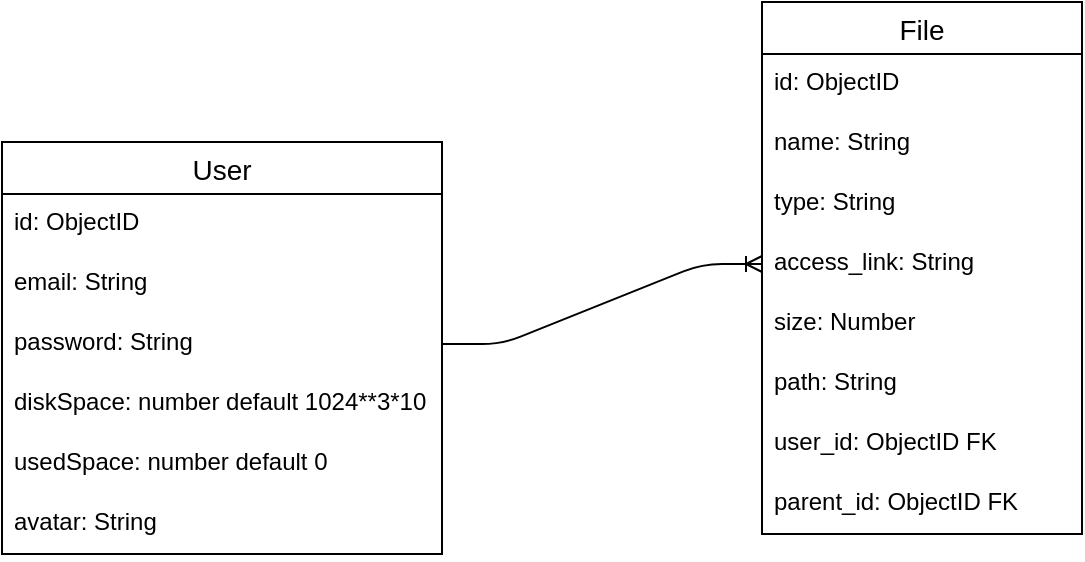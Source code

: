 <mxfile version="14.8.1" type="github"><diagram id="JdIFLD_9-DEs9N7kqQCk" name="Page-1"><mxGraphModel dx="1422" dy="796" grid="1" gridSize="10" guides="1" tooltips="1" connect="1" arrows="1" fold="1" page="1" pageScale="1" pageWidth="1169" pageHeight="827" math="0" shadow="0"><root><mxCell id="0"/><mxCell id="1" parent="0"/><mxCell id="EBrARNteU3-TlSEKYX2H-1" value="User" style="swimlane;fontStyle=0;childLayout=stackLayout;horizontal=1;startSize=26;horizontalStack=0;resizeParent=1;resizeParentMax=0;resizeLast=0;collapsible=1;marginBottom=0;align=center;fontSize=14;" vertex="1" parent="1"><mxGeometry x="200" y="200" width="220" height="206" as="geometry"/></mxCell><mxCell id="EBrARNteU3-TlSEKYX2H-2" value="id: ObjectID" style="text;strokeColor=none;fillColor=none;spacingLeft=4;spacingRight=4;overflow=hidden;rotatable=0;points=[[0,0.5],[1,0.5]];portConstraint=eastwest;fontSize=12;" vertex="1" parent="EBrARNteU3-TlSEKYX2H-1"><mxGeometry y="26" width="220" height="30" as="geometry"/></mxCell><mxCell id="EBrARNteU3-TlSEKYX2H-3" value="email: String" style="text;strokeColor=none;fillColor=none;spacingLeft=4;spacingRight=4;overflow=hidden;rotatable=0;points=[[0,0.5],[1,0.5]];portConstraint=eastwest;fontSize=12;" vertex="1" parent="EBrARNteU3-TlSEKYX2H-1"><mxGeometry y="56" width="220" height="30" as="geometry"/></mxCell><mxCell id="EBrARNteU3-TlSEKYX2H-4" value="password: String" style="text;strokeColor=none;fillColor=none;spacingLeft=4;spacingRight=4;overflow=hidden;rotatable=0;points=[[0,0.5],[1,0.5]];portConstraint=eastwest;fontSize=12;" vertex="1" parent="EBrARNteU3-TlSEKYX2H-1"><mxGeometry y="86" width="220" height="30" as="geometry"/></mxCell><mxCell id="EBrARNteU3-TlSEKYX2H-12" value="diskSpace: number default 1024**3*10" style="text;strokeColor=none;fillColor=none;spacingLeft=4;spacingRight=4;overflow=hidden;rotatable=0;points=[[0,0.5],[1,0.5]];portConstraint=eastwest;fontSize=12;" vertex="1" parent="EBrARNteU3-TlSEKYX2H-1"><mxGeometry y="116" width="220" height="30" as="geometry"/></mxCell><mxCell id="EBrARNteU3-TlSEKYX2H-13" value="usedSpace: number default 0" style="text;strokeColor=none;fillColor=none;spacingLeft=4;spacingRight=4;overflow=hidden;rotatable=0;points=[[0,0.5],[1,0.5]];portConstraint=eastwest;fontSize=12;" vertex="1" parent="EBrARNteU3-TlSEKYX2H-1"><mxGeometry y="146" width="220" height="30" as="geometry"/></mxCell><mxCell id="EBrARNteU3-TlSEKYX2H-14" value="avatar: String" style="text;strokeColor=none;fillColor=none;spacingLeft=4;spacingRight=4;overflow=hidden;rotatable=0;points=[[0,0.5],[1,0.5]];portConstraint=eastwest;fontSize=12;" vertex="1" parent="EBrARNteU3-TlSEKYX2H-1"><mxGeometry y="176" width="220" height="30" as="geometry"/></mxCell><mxCell id="EBrARNteU3-TlSEKYX2H-15" value="File" style="swimlane;fontStyle=0;childLayout=stackLayout;horizontal=1;startSize=26;horizontalStack=0;resizeParent=1;resizeParentMax=0;resizeLast=0;collapsible=1;marginBottom=0;align=center;fontSize=14;" vertex="1" parent="1"><mxGeometry x="580" y="130" width="160" height="266" as="geometry"/></mxCell><mxCell id="EBrARNteU3-TlSEKYX2H-16" value="id: ObjectID" style="text;strokeColor=none;fillColor=none;spacingLeft=4;spacingRight=4;overflow=hidden;rotatable=0;points=[[0,0.5],[1,0.5]];portConstraint=eastwest;fontSize=12;" vertex="1" parent="EBrARNteU3-TlSEKYX2H-15"><mxGeometry y="26" width="160" height="30" as="geometry"/></mxCell><mxCell id="EBrARNteU3-TlSEKYX2H-17" value="name: String" style="text;strokeColor=none;fillColor=none;spacingLeft=4;spacingRight=4;overflow=hidden;rotatable=0;points=[[0,0.5],[1,0.5]];portConstraint=eastwest;fontSize=12;" vertex="1" parent="EBrARNteU3-TlSEKYX2H-15"><mxGeometry y="56" width="160" height="30" as="geometry"/></mxCell><mxCell id="EBrARNteU3-TlSEKYX2H-18" value="type: String" style="text;strokeColor=none;fillColor=none;spacingLeft=4;spacingRight=4;overflow=hidden;rotatable=0;points=[[0,0.5],[1,0.5]];portConstraint=eastwest;fontSize=12;" vertex="1" parent="EBrARNteU3-TlSEKYX2H-15"><mxGeometry y="86" width="160" height="30" as="geometry"/></mxCell><mxCell id="EBrARNteU3-TlSEKYX2H-19" value="access_link: String" style="text;strokeColor=none;fillColor=none;spacingLeft=4;spacingRight=4;overflow=hidden;rotatable=0;points=[[0,0.5],[1,0.5]];portConstraint=eastwest;fontSize=12;" vertex="1" parent="EBrARNteU3-TlSEKYX2H-15"><mxGeometry y="116" width="160" height="30" as="geometry"/></mxCell><mxCell id="EBrARNteU3-TlSEKYX2H-20" value="size: Number" style="text;strokeColor=none;fillColor=none;spacingLeft=4;spacingRight=4;overflow=hidden;rotatable=0;points=[[0,0.5],[1,0.5]];portConstraint=eastwest;fontSize=12;" vertex="1" parent="EBrARNteU3-TlSEKYX2H-15"><mxGeometry y="146" width="160" height="30" as="geometry"/></mxCell><mxCell id="EBrARNteU3-TlSEKYX2H-21" value="path: String" style="text;strokeColor=none;fillColor=none;spacingLeft=4;spacingRight=4;overflow=hidden;rotatable=0;points=[[0,0.5],[1,0.5]];portConstraint=eastwest;fontSize=12;" vertex="1" parent="EBrARNteU3-TlSEKYX2H-15"><mxGeometry y="176" width="160" height="30" as="geometry"/></mxCell><mxCell id="EBrARNteU3-TlSEKYX2H-22" value="user_id: ObjectID FK" style="text;strokeColor=none;fillColor=none;spacingLeft=4;spacingRight=4;overflow=hidden;rotatable=0;points=[[0,0.5],[1,0.5]];portConstraint=eastwest;fontSize=12;" vertex="1" parent="EBrARNteU3-TlSEKYX2H-15"><mxGeometry y="206" width="160" height="30" as="geometry"/></mxCell><mxCell id="EBrARNteU3-TlSEKYX2H-23" value="parent_id: ObjectID FK" style="text;strokeColor=none;fillColor=none;spacingLeft=4;spacingRight=4;overflow=hidden;rotatable=0;points=[[0,0.5],[1,0.5]];portConstraint=eastwest;fontSize=12;" vertex="1" parent="EBrARNteU3-TlSEKYX2H-15"><mxGeometry y="236" width="160" height="30" as="geometry"/></mxCell><mxCell id="EBrARNteU3-TlSEKYX2H-24" value="" style="edgeStyle=entityRelationEdgeStyle;fontSize=12;html=1;endArrow=ERoneToMany;entryX=0;entryY=0.5;entryDx=0;entryDy=0;exitX=1;exitY=0.5;exitDx=0;exitDy=0;" edge="1" parent="1" source="EBrARNteU3-TlSEKYX2H-4" target="EBrARNteU3-TlSEKYX2H-19"><mxGeometry width="100" height="100" relative="1" as="geometry"><mxPoint x="390" y="350" as="sourcePoint"/><mxPoint x="490" y="250" as="targetPoint"/></mxGeometry></mxCell></root></mxGraphModel></diagram></mxfile>